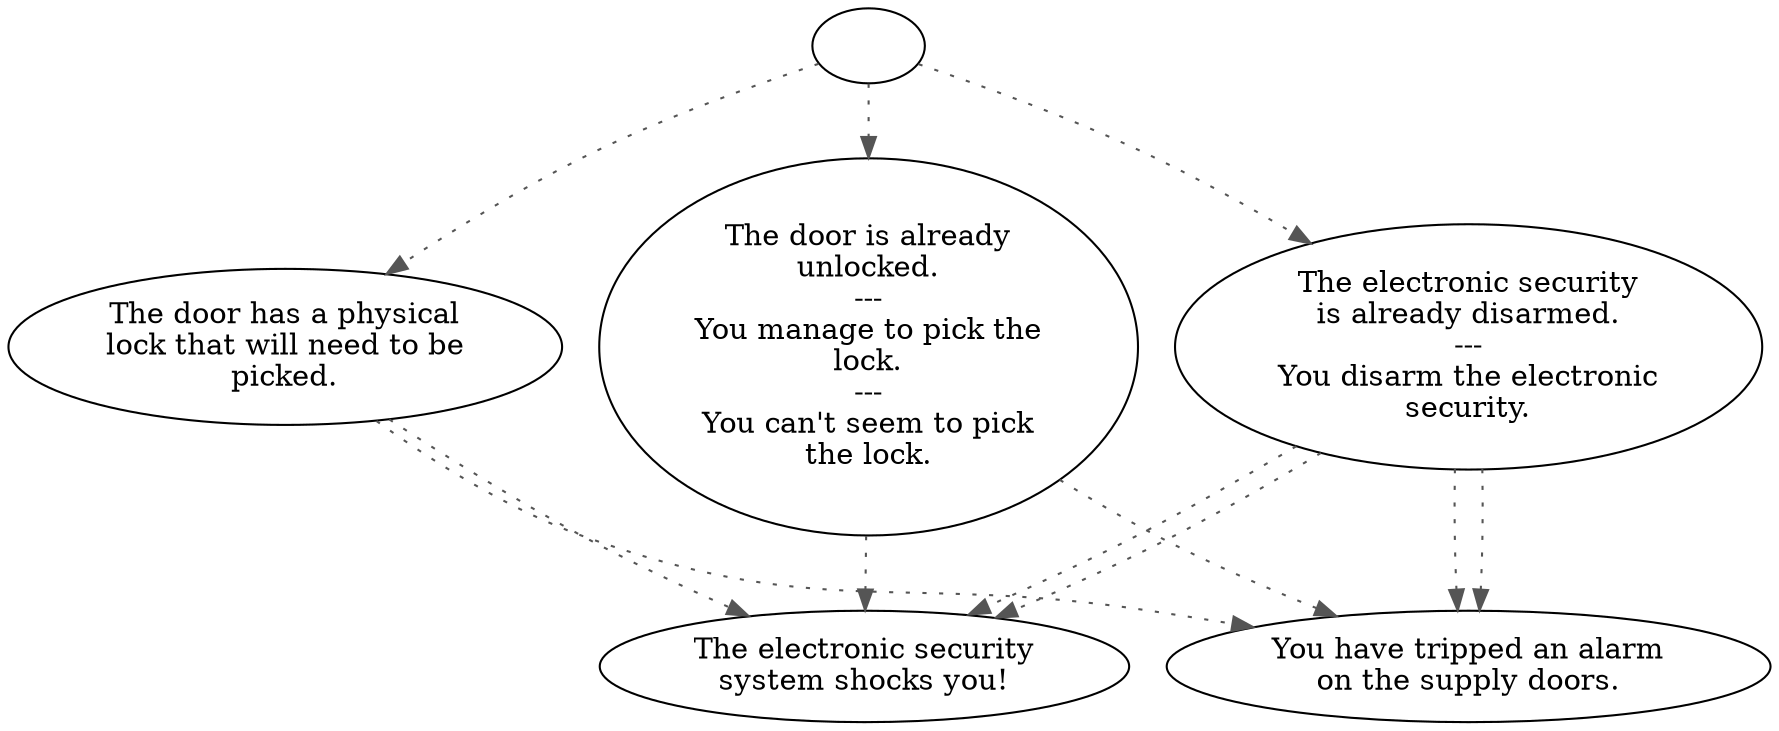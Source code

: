digraph GLO4SUPL {
  "start" [style=filled       fillcolor="#FFFFFF"       color="#000000"]
  "start" -> "open_door" [style=dotted color="#555555"]
  "start" -> "pick_lock" [style=dotted color="#555555"]
  "start" -> "disarm_electronics" [style=dotted color="#555555"]
  "start" [label=""]
  "open_door" [style=filled       fillcolor="#FFFFFF"       color="#000000"]
  "open_door" -> "shock" [style=dotted color="#555555"]
  "open_door" -> "arm_doors" [style=dotted color="#555555"]
  "open_door" [label="The door has a physical\nlock that will need to be\npicked."]
  "pick_lock" [style=filled       fillcolor="#FFFFFF"       color="#000000"]
  "pick_lock" -> "shock" [style=dotted color="#555555"]
  "pick_lock" -> "arm_doors" [style=dotted color="#555555"]
  "pick_lock" [label="The door is already\nunlocked.\n---\nYou manage to pick the\nlock.\n---\nYou can't seem to pick\nthe lock."]
  "disarm_electronics" [style=filled       fillcolor="#FFFFFF"       color="#000000"]
  "disarm_electronics" -> "shock" [style=dotted color="#555555"]
  "disarm_electronics" -> "arm_doors" [style=dotted color="#555555"]
  "disarm_electronics" -> "shock" [style=dotted color="#555555"]
  "disarm_electronics" -> "arm_doors" [style=dotted color="#555555"]
  "disarm_electronics" [label="The electronic security\nis already disarmed.\n---\nYou disarm the electronic\nsecurity."]
  "arm_doors" [style=filled       fillcolor="#FFFFFF"       color="#000000"]
  "arm_doors" [label="You have tripped an alarm\non the supply doors."]
  "shock" [style=filled       fillcolor="#FFFFFF"       color="#000000"]
  "shock" [label="The electronic security\nsystem shocks you!"]
}